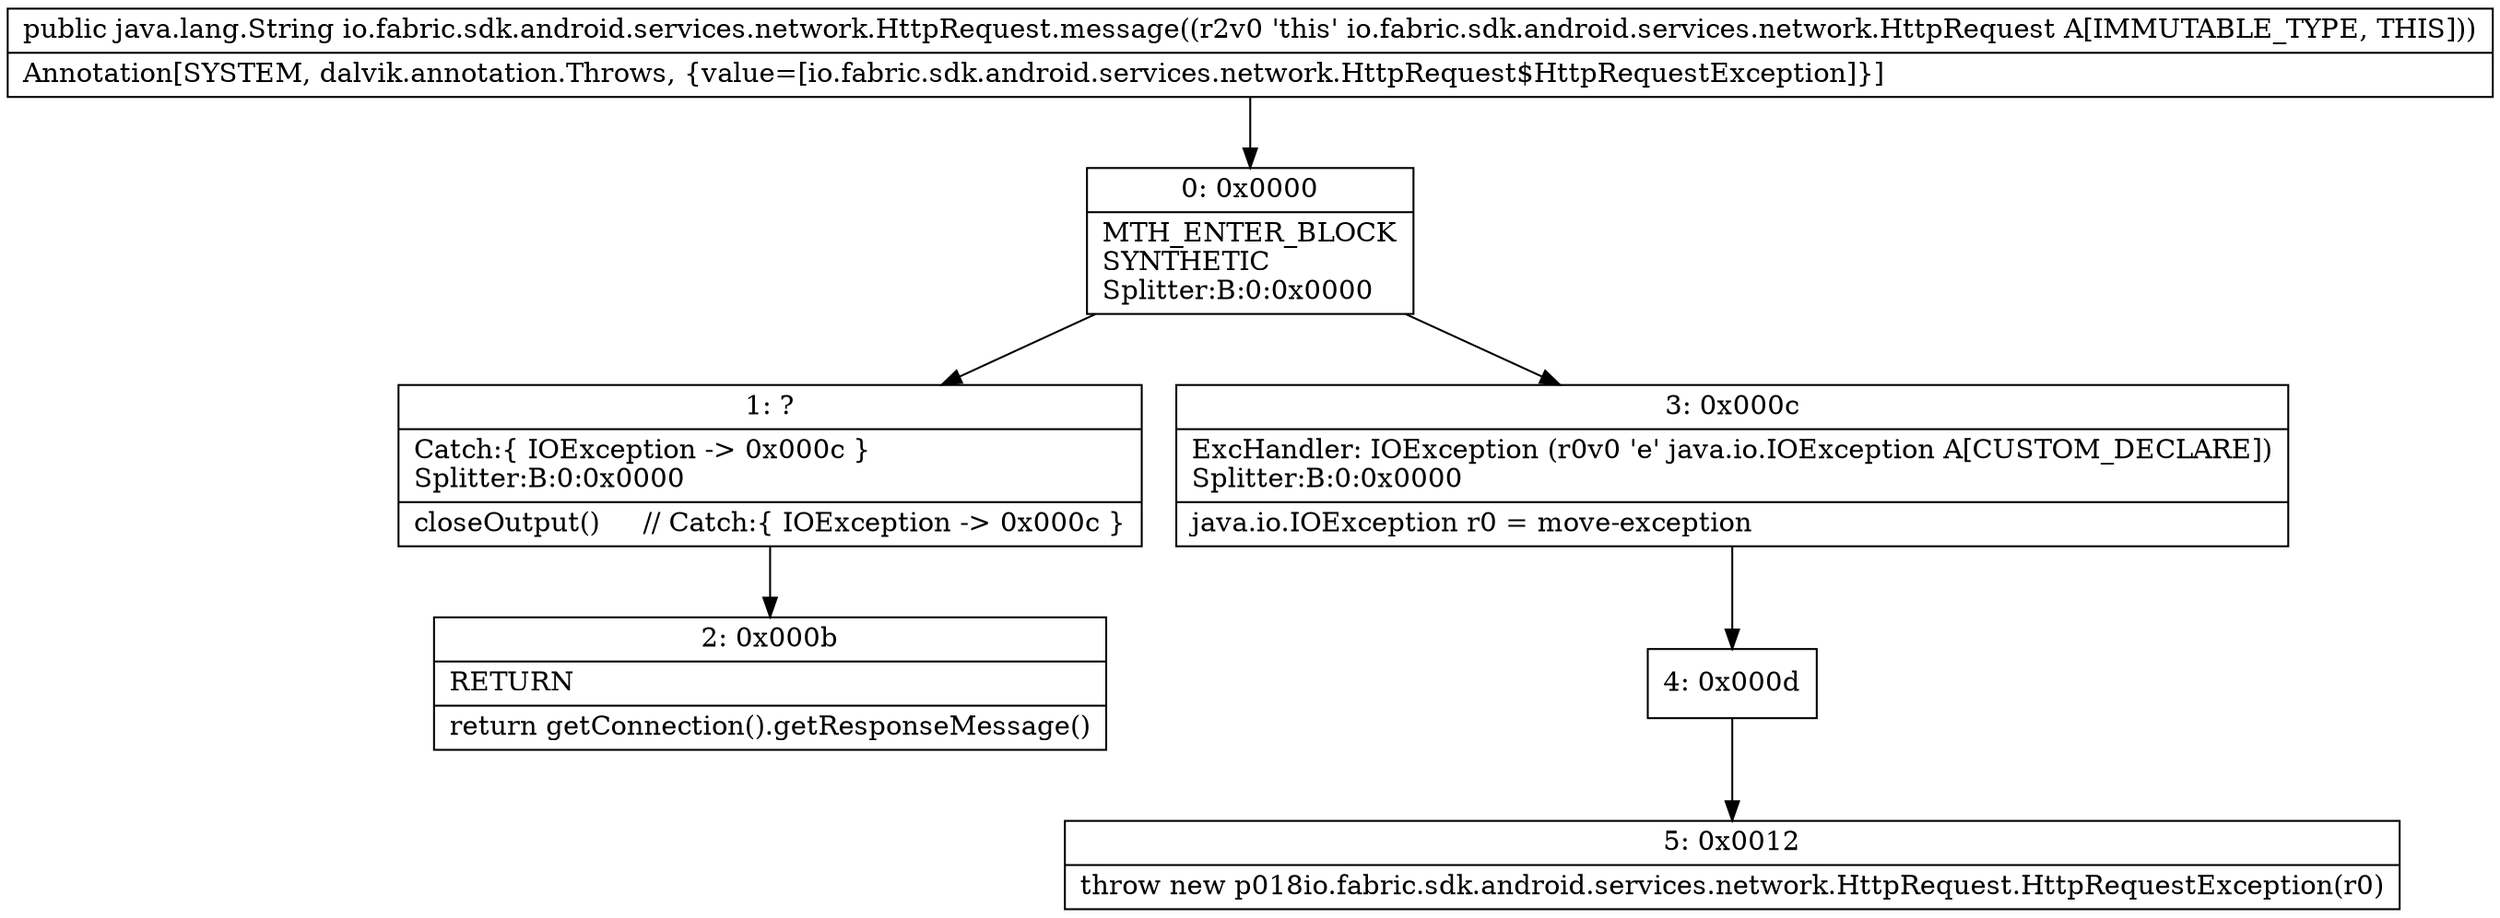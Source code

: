 digraph "CFG forio.fabric.sdk.android.services.network.HttpRequest.message()Ljava\/lang\/String;" {
Node_0 [shape=record,label="{0\:\ 0x0000|MTH_ENTER_BLOCK\lSYNTHETIC\lSplitter:B:0:0x0000\l}"];
Node_1 [shape=record,label="{1\:\ ?|Catch:\{ IOException \-\> 0x000c \}\lSplitter:B:0:0x0000\l|closeOutput()     \/\/ Catch:\{ IOException \-\> 0x000c \}\l}"];
Node_2 [shape=record,label="{2\:\ 0x000b|RETURN\l|return getConnection().getResponseMessage()\l}"];
Node_3 [shape=record,label="{3\:\ 0x000c|ExcHandler: IOException (r0v0 'e' java.io.IOException A[CUSTOM_DECLARE])\lSplitter:B:0:0x0000\l|java.io.IOException r0 = move\-exception\l}"];
Node_4 [shape=record,label="{4\:\ 0x000d}"];
Node_5 [shape=record,label="{5\:\ 0x0012|throw new p018io.fabric.sdk.android.services.network.HttpRequest.HttpRequestException(r0)\l}"];
MethodNode[shape=record,label="{public java.lang.String io.fabric.sdk.android.services.network.HttpRequest.message((r2v0 'this' io.fabric.sdk.android.services.network.HttpRequest A[IMMUTABLE_TYPE, THIS]))  | Annotation[SYSTEM, dalvik.annotation.Throws, \{value=[io.fabric.sdk.android.services.network.HttpRequest$HttpRequestException]\}]\l}"];
MethodNode -> Node_0;
Node_0 -> Node_1;
Node_0 -> Node_3;
Node_1 -> Node_2;
Node_3 -> Node_4;
Node_4 -> Node_5;
}

